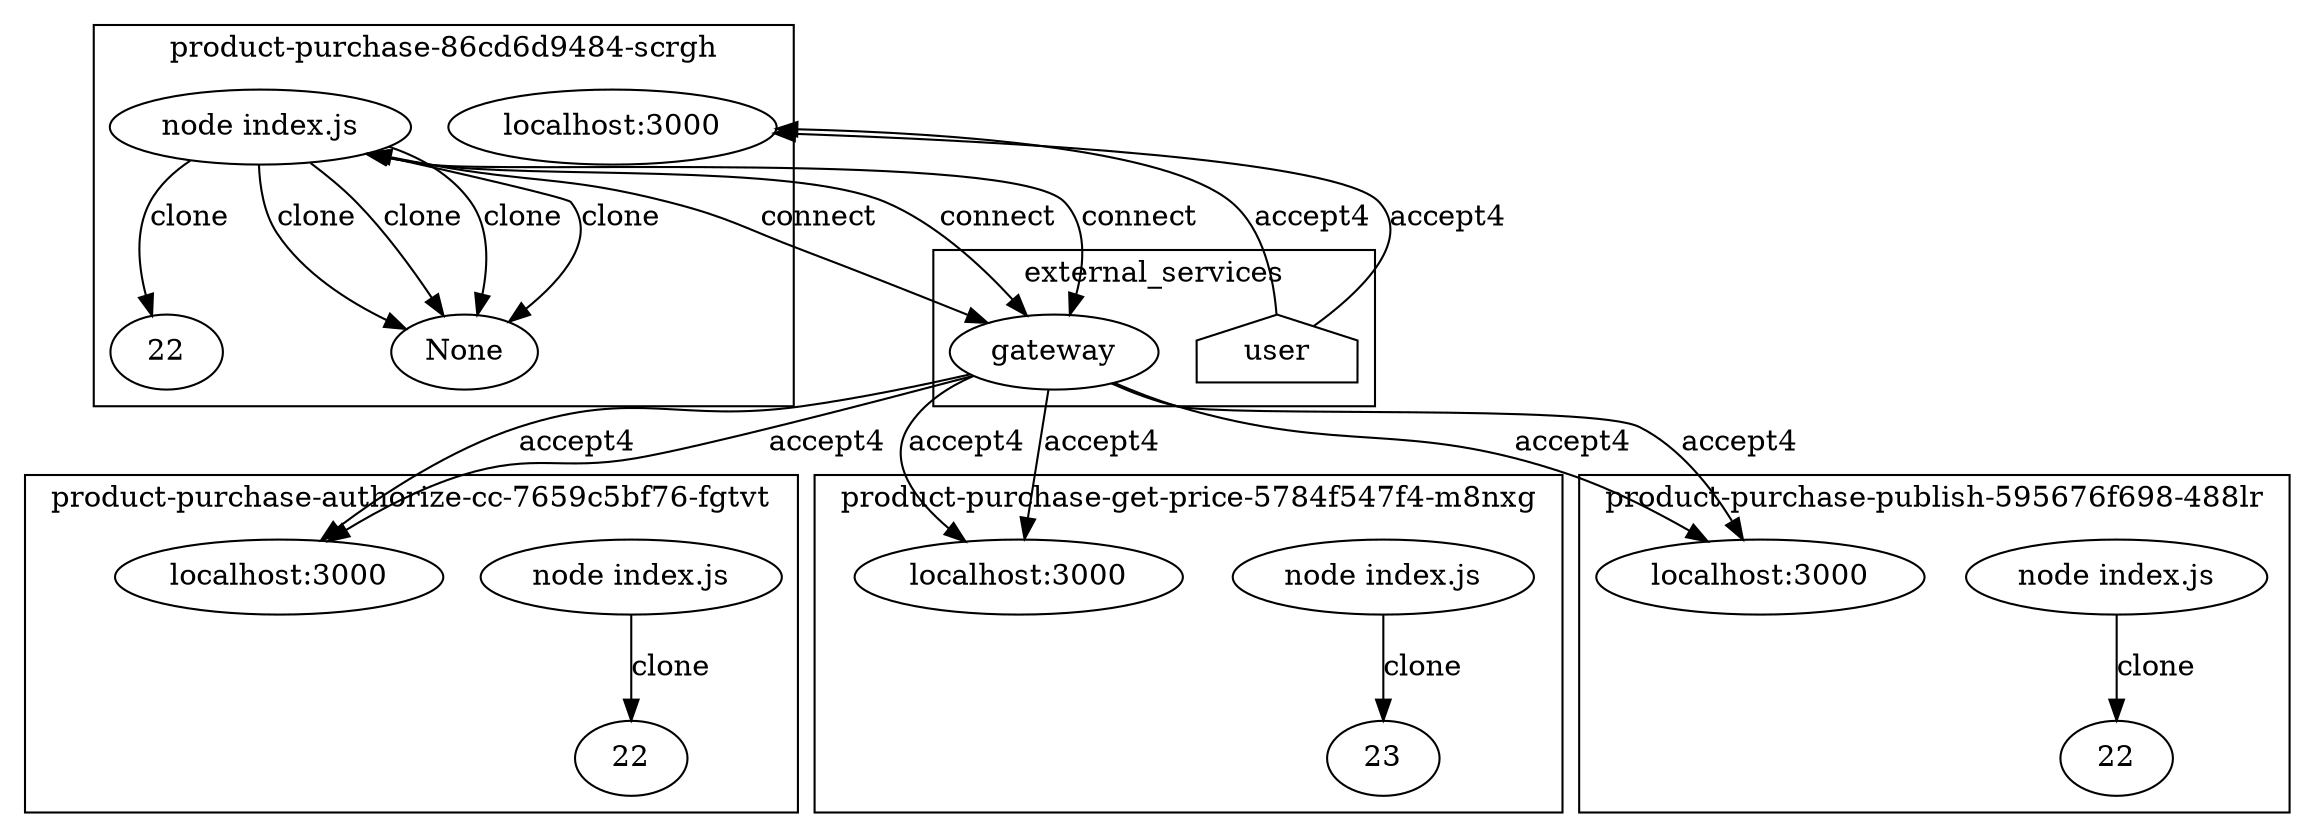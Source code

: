 digraph G {
	subgraph "cluster_ product-purchase-authorize-cc-7659c5bf76-fgtvt " {
		label=" product-purchase-authorize-cc-7659c5bf76-fgtvt "
		78093 [label="node index.js"]
		78093 -> 78262 [label=clone]
		"product-purchase-authorize-cc_localhost_3000" [label="localhost:3000"]
		"product-purchase-authorize-cc_localhost_3000" [label="localhost:3000"]
		78262 [label=22]
	}
	subgraph "cluster_ product-purchase-86cd6d9484-scrgh " {
		label=" product-purchase-86cd6d9484-scrgh "
		78748 [label="node index.js"]
		78748 -> 81816 [label=clone]
		"product-purchase_localhost_3000" [label="localhost:3000"]
		"product-purchase_localhost_3000" [label="localhost:3000"]
		78748 -> None [label=clone]
		78748 -> None [label=clone]
		78748 -> None [label=clone]
		78748 -> None [label=clone]
		81816 [label=22]
	}
	subgraph "cluster_ product-purchase-get-price-5784f547f4-m8nxg " {
		label=" product-purchase-get-price-5784f547f4-m8nxg "
		79545 [label="node index.js"]
		79545 -> 79719 [label=clone]
		"product-purchase-get-price_localhost_3000" [label="localhost:3000"]
		"product-purchase-get-price_localhost_3000" [label="localhost:3000"]
		79719 [label=23]
	}
	subgraph "cluster_ product-purchase-publish-595676f698-488lr " {
		label=" product-purchase-publish-595676f698-488lr "
		80441 [label="node index.js"]
		80441 -> 80542 [label=clone]
		"product-purchase-publish_localhost_3000" [label="localhost:3000"]
		"product-purchase-publish_localhost_3000" [label="localhost:3000"]
		80542 [label=22]
	}
	subgraph cluster_services {
		label=external_services
		user [shape=house]
		"10.107.89.58_8080" -> "product-purchase-authorize-cc_localhost_3000" [label=accept4]
		"10.107.89.58_8080" -> "product-purchase-authorize-cc_localhost_3000" [label=accept4]
		user -> "product-purchase_localhost_3000" [label=accept4]
		user -> "product-purchase_localhost_3000" [label=accept4]
		"10.107.89.58_8080" [label=gateway]
		78748 -> "10.107.89.58_8080" [label=connect dir=both]
		"10.107.89.58_8080" [label=gateway]
		78748 -> "10.107.89.58_8080" [label=connect dir=both]
		"10.107.89.58_8080" [label=gateway]
		78748 -> "10.107.89.58_8080" [label=connect dir=both]
		"10.107.89.58_8080" -> "product-purchase-get-price_localhost_3000" [label=accept4]
		"10.107.89.58_8080" -> "product-purchase-get-price_localhost_3000" [label=accept4]
		"10.107.89.58_8080" -> "product-purchase-publish_localhost_3000" [label=accept4]
		"10.107.89.58_8080" -> "product-purchase-publish_localhost_3000" [label=accept4]
	}
}
